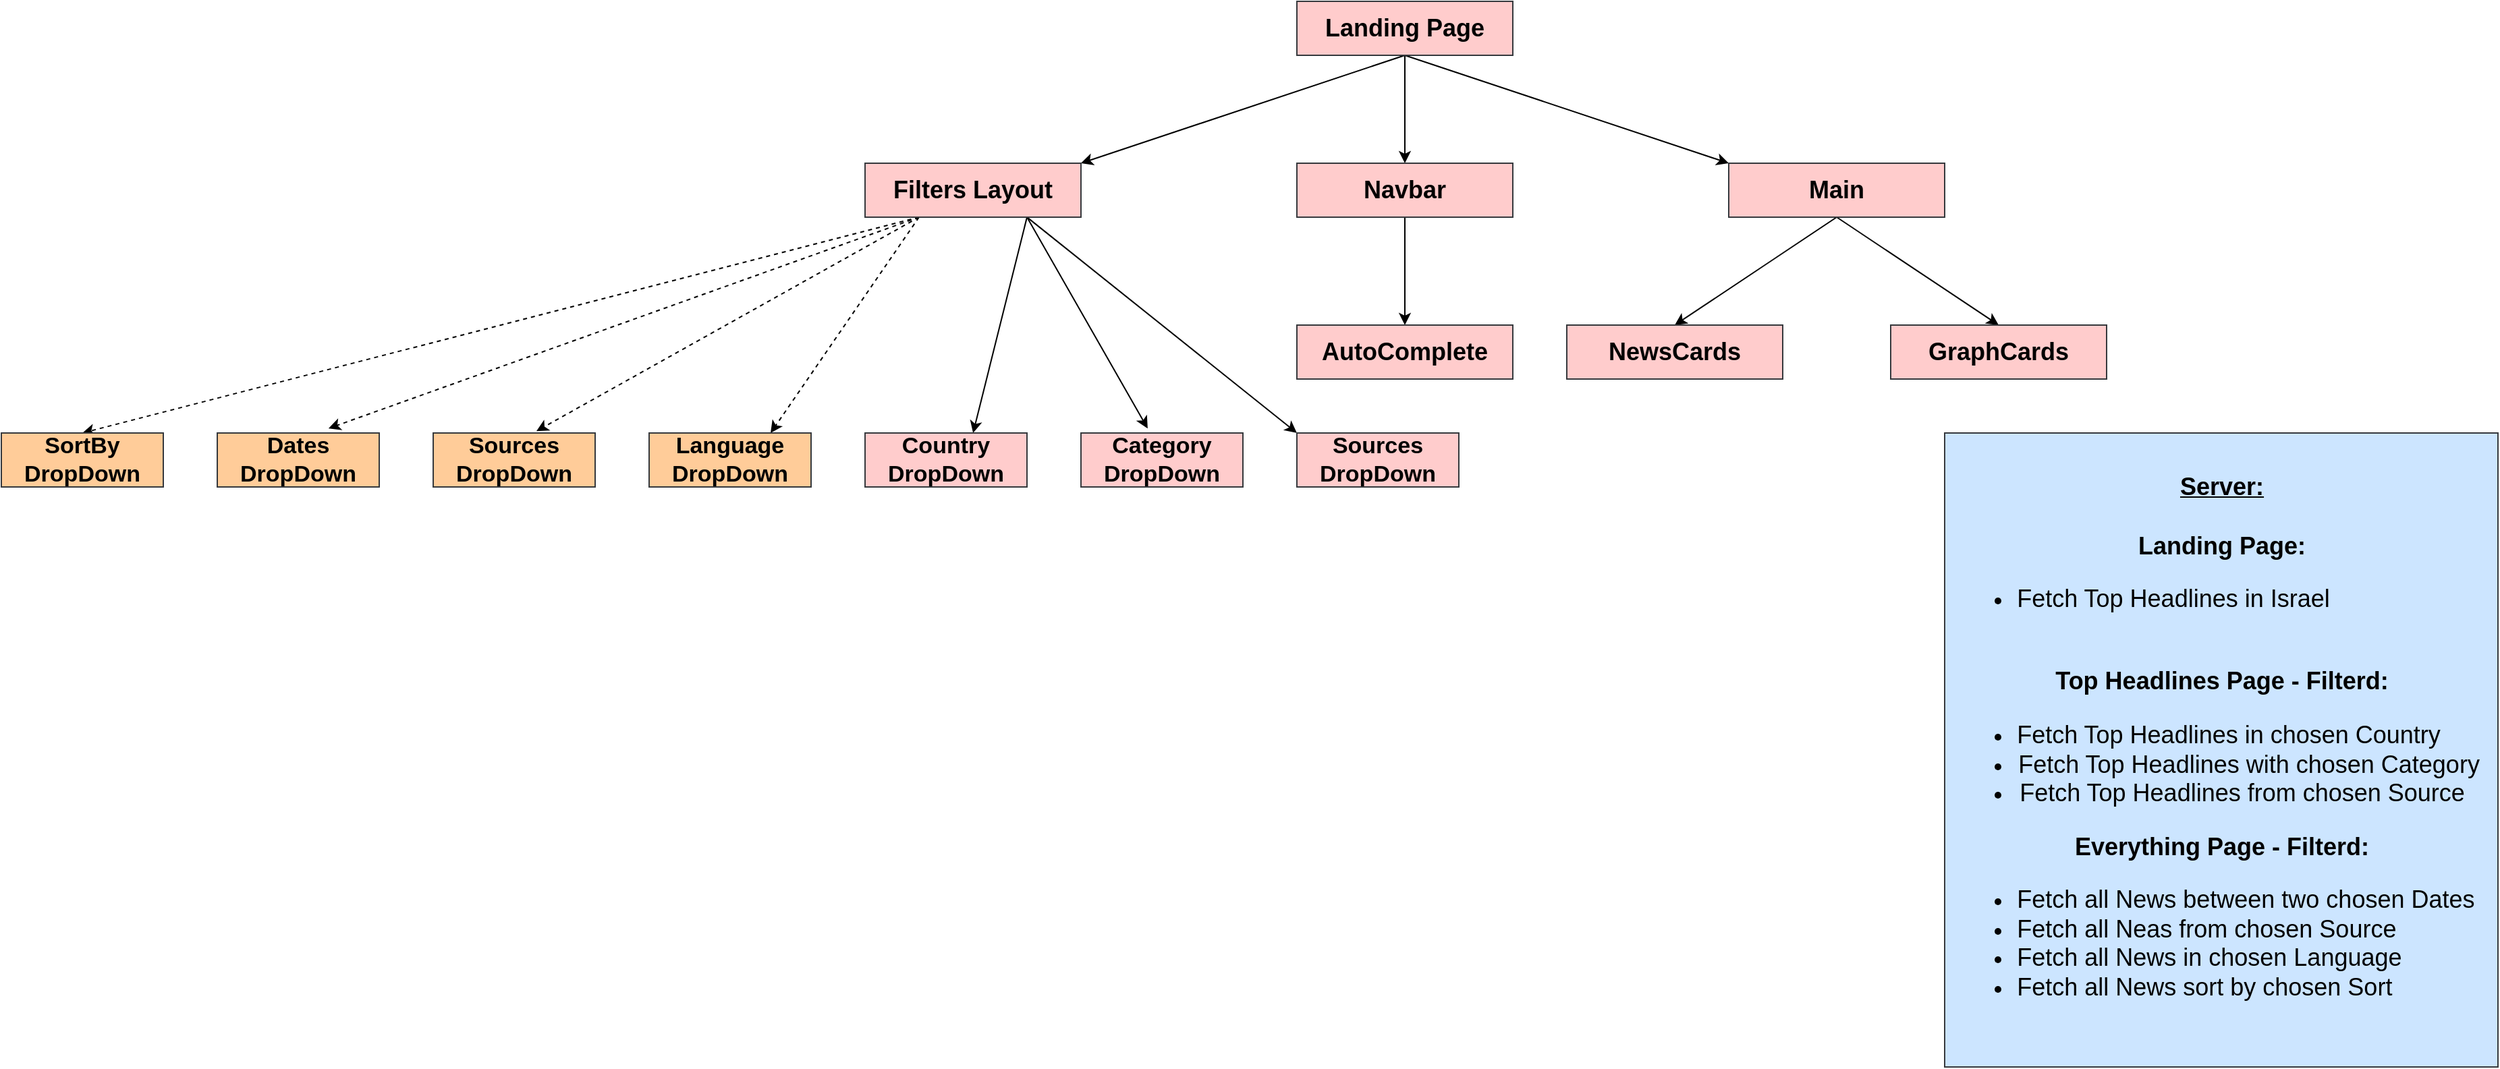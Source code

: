 <mxfile>
    <diagram id="DwdKK6togWyJAFF92k-o" name="Page-1">
        <mxGraphModel dx="2779" dy="1287" grid="1" gridSize="10" guides="1" tooltips="1" connect="1" arrows="1" fold="1" page="1" pageScale="1" pageWidth="827" pageHeight="1169" math="0" shadow="0">
            <root>
                <mxCell id="0"/>
                <mxCell id="1" parent="0"/>
                <mxCell id="6" style="edgeStyle=none;html=1;exitX=0.5;exitY=1;exitDx=0;exitDy=0;entryX=0.5;entryY=0;entryDx=0;entryDy=0;fontSize=18;fontColor=#000000;" edge="1" parent="1" source="2" target="3">
                    <mxGeometry relative="1" as="geometry"/>
                </mxCell>
                <mxCell id="7" style="edgeStyle=none;html=1;exitX=0.5;exitY=1;exitDx=0;exitDy=0;entryX=0;entryY=0;entryDx=0;entryDy=0;fontSize=18;fontColor=#000000;" edge="1" parent="1" source="2" target="5">
                    <mxGeometry relative="1" as="geometry"/>
                </mxCell>
                <mxCell id="8" style="edgeStyle=none;html=1;exitX=0.5;exitY=1;exitDx=0;exitDy=0;entryX=1;entryY=0;entryDx=0;entryDy=0;fontSize=18;fontColor=#000000;" edge="1" parent="1" source="2" target="4">
                    <mxGeometry relative="1" as="geometry"/>
                </mxCell>
                <mxCell id="2" value="&lt;b&gt;Landing Page&lt;/b&gt;" style="rounded=0;whiteSpace=wrap;html=1;fillColor=#ffcccc;strokeColor=#36393d;fontSize=18;fontColor=#000000;" vertex="1" parent="1">
                    <mxGeometry x="320" y="120" width="160" height="40" as="geometry"/>
                </mxCell>
                <mxCell id="14" style="edgeStyle=none;html=1;exitX=0.5;exitY=1;exitDx=0;exitDy=0;fontSize=18;fontColor=#000000;" edge="1" parent="1" source="3" target="11">
                    <mxGeometry relative="1" as="geometry"/>
                </mxCell>
                <mxCell id="3" value="&lt;b&gt;Navbar&lt;/b&gt;" style="rounded=0;whiteSpace=wrap;html=1;fillColor=#ffcccc;strokeColor=#36393d;fontSize=18;fontColor=#000000;" vertex="1" parent="1">
                    <mxGeometry x="320" y="240" width="160" height="40" as="geometry"/>
                </mxCell>
                <mxCell id="22" style="edgeStyle=none;html=1;exitX=0.75;exitY=1;exitDx=0;exitDy=0;entryX=0;entryY=0;entryDx=0;entryDy=0;fontSize=18;fontColor=#000000;" edge="1" parent="1" source="4" target="15">
                    <mxGeometry relative="1" as="geometry"/>
                </mxCell>
                <mxCell id="23" style="edgeStyle=none;html=1;exitX=0.75;exitY=1;exitDx=0;exitDy=0;entryX=0.412;entryY=-0.084;entryDx=0;entryDy=0;entryPerimeter=0;fontSize=18;fontColor=#000000;" edge="1" parent="1" source="4" target="16">
                    <mxGeometry relative="1" as="geometry"/>
                </mxCell>
                <mxCell id="24" style="edgeStyle=none;html=1;exitX=0.75;exitY=1;exitDx=0;exitDy=0;entryX=0.667;entryY=0;entryDx=0;entryDy=0;entryPerimeter=0;fontSize=18;fontColor=#000000;" edge="1" parent="1" source="4" target="17">
                    <mxGeometry relative="1" as="geometry"/>
                </mxCell>
                <mxCell id="25" style="edgeStyle=none;html=1;exitX=0.25;exitY=1;exitDx=0;exitDy=0;entryX=0.75;entryY=0;entryDx=0;entryDy=0;fontSize=18;fontColor=#000000;dashed=1;" edge="1" parent="1" source="4" target="18">
                    <mxGeometry relative="1" as="geometry"/>
                </mxCell>
                <mxCell id="26" style="edgeStyle=none;html=1;exitX=0.25;exitY=1;exitDx=0;exitDy=0;entryX=0.637;entryY=-0.034;entryDx=0;entryDy=0;entryPerimeter=0;fontSize=18;fontColor=#000000;dashed=1;" edge="1" parent="1" source="4" target="19">
                    <mxGeometry relative="1" as="geometry"/>
                </mxCell>
                <mxCell id="27" style="edgeStyle=none;html=1;exitX=0.25;exitY=1;exitDx=0;exitDy=0;entryX=0.687;entryY=-0.084;entryDx=0;entryDy=0;entryPerimeter=0;fontSize=18;fontColor=#000000;dashed=1;" edge="1" parent="1" source="4" target="20">
                    <mxGeometry relative="1" as="geometry"/>
                </mxCell>
                <mxCell id="28" style="edgeStyle=none;html=1;exitX=0.25;exitY=1;exitDx=0;exitDy=0;fontSize=18;fontColor=#000000;entryX=0.5;entryY=0;entryDx=0;entryDy=0;dashed=1;" edge="1" parent="1" source="4" target="21">
                    <mxGeometry relative="1" as="geometry">
                        <mxPoint x="-40" y="300" as="targetPoint"/>
                    </mxGeometry>
                </mxCell>
                <mxCell id="4" value="&lt;b&gt;Filters Layout&lt;/b&gt;" style="rounded=0;whiteSpace=wrap;html=1;fillColor=#ffcccc;strokeColor=#36393d;fontSize=18;fontColor=#000000;" vertex="1" parent="1">
                    <mxGeometry y="240" width="160" height="40" as="geometry"/>
                </mxCell>
                <mxCell id="12" style="edgeStyle=none;html=1;entryX=0.5;entryY=0;entryDx=0;entryDy=0;fontSize=18;fontColor=#000000;exitX=0.5;exitY=1;exitDx=0;exitDy=0;" edge="1" parent="1" source="5" target="9">
                    <mxGeometry relative="1" as="geometry"/>
                </mxCell>
                <mxCell id="13" style="edgeStyle=none;html=1;exitX=0.5;exitY=1;exitDx=0;exitDy=0;entryX=0.5;entryY=0;entryDx=0;entryDy=0;fontSize=18;fontColor=#000000;" edge="1" parent="1" source="5" target="10">
                    <mxGeometry relative="1" as="geometry"/>
                </mxCell>
                <mxCell id="5" value="&lt;b&gt;Main&lt;/b&gt;" style="rounded=0;whiteSpace=wrap;html=1;fillColor=#ffcccc;strokeColor=#36393d;fontSize=18;fontColor=#000000;" vertex="1" parent="1">
                    <mxGeometry x="640" y="240" width="160" height="40" as="geometry"/>
                </mxCell>
                <mxCell id="9" value="&lt;b&gt;GraphCards&lt;/b&gt;" style="rounded=0;whiteSpace=wrap;html=1;fillColor=#ffcccc;strokeColor=#36393d;fontSize=18;fontColor=#000000;" vertex="1" parent="1">
                    <mxGeometry x="760" y="360" width="160" height="40" as="geometry"/>
                </mxCell>
                <mxCell id="10" value="&lt;b&gt;NewsCards&lt;br&gt;&lt;/b&gt;" style="rounded=0;whiteSpace=wrap;html=1;fillColor=#ffcccc;strokeColor=#36393d;fontSize=18;fontColor=#000000;" vertex="1" parent="1">
                    <mxGeometry x="520" y="360" width="160" height="40" as="geometry"/>
                </mxCell>
                <mxCell id="11" value="&lt;b&gt;AutoComplete&lt;/b&gt;" style="rounded=0;whiteSpace=wrap;html=1;fillColor=#ffcccc;strokeColor=#36393d;fontSize=18;fontColor=#000000;" vertex="1" parent="1">
                    <mxGeometry x="320" y="360" width="160" height="40" as="geometry"/>
                </mxCell>
                <mxCell id="15" value="&lt;b style=&quot;font-size: 17px;&quot;&gt;&lt;font style=&quot;font-size: 17px;&quot;&gt;Sources&lt;br style=&quot;font-size: 17px;&quot;&gt;DropDown&lt;br style=&quot;font-size: 17px;&quot;&gt;&lt;/font&gt;&lt;/b&gt;" style="rounded=0;whiteSpace=wrap;html=1;fillColor=#ffcccc;strokeColor=#36393d;fontSize=17;fontColor=#000000;" vertex="1" parent="1">
                    <mxGeometry x="320" y="440" width="120" height="40" as="geometry"/>
                </mxCell>
                <mxCell id="16" value="&lt;b style=&quot;font-size: 17px;&quot;&gt;&lt;font style=&quot;font-size: 17px;&quot;&gt;Category&lt;br style=&quot;font-size: 17px;&quot;&gt;DropDown&lt;br style=&quot;font-size: 17px;&quot;&gt;&lt;/font&gt;&lt;/b&gt;" style="rounded=0;whiteSpace=wrap;html=1;fillColor=#ffcccc;strokeColor=#36393d;fontSize=17;fontColor=#000000;" vertex="1" parent="1">
                    <mxGeometry x="160" y="440" width="120" height="40" as="geometry"/>
                </mxCell>
                <mxCell id="17" value="&lt;b style=&quot;font-size: 17px;&quot;&gt;&lt;font style=&quot;font-size: 17px;&quot;&gt;Country&lt;br style=&quot;font-size: 17px;&quot;&gt;DropDown&lt;br style=&quot;font-size: 17px;&quot;&gt;&lt;/font&gt;&lt;/b&gt;" style="rounded=0;whiteSpace=wrap;html=1;fillColor=#ffcccc;strokeColor=#36393d;fontSize=17;fontColor=#000000;" vertex="1" parent="1">
                    <mxGeometry y="440" width="120" height="40" as="geometry"/>
                </mxCell>
                <mxCell id="18" value="&lt;b style=&quot;font-size: 17px;&quot;&gt;&lt;font style=&quot;font-size: 17px;&quot;&gt;Language&lt;br style=&quot;font-size: 17px;&quot;&gt;DropDown&lt;br style=&quot;font-size: 17px;&quot;&gt;&lt;/font&gt;&lt;/b&gt;" style="rounded=0;whiteSpace=wrap;html=1;fillColor=#ffcc99;strokeColor=#36393d;fontSize=17;fontColor=#000000;" vertex="1" parent="1">
                    <mxGeometry x="-160" y="440" width="120" height="40" as="geometry"/>
                </mxCell>
                <mxCell id="19" value="&lt;b style=&quot;font-size: 17px;&quot;&gt;&lt;font style=&quot;font-size: 17px;&quot;&gt;Sources&lt;br style=&quot;font-size: 17px;&quot;&gt;DropDown&lt;br style=&quot;font-size: 17px;&quot;&gt;&lt;/font&gt;&lt;/b&gt;" style="rounded=0;whiteSpace=wrap;html=1;fillColor=#ffcc99;strokeColor=#36393d;fontSize=17;fontColor=#000000;" vertex="1" parent="1">
                    <mxGeometry x="-320" y="440" width="120" height="40" as="geometry"/>
                </mxCell>
                <mxCell id="20" value="&lt;b style=&quot;font-size: 17px;&quot;&gt;&lt;font style=&quot;font-size: 17px;&quot;&gt;Dates&lt;br style=&quot;font-size: 17px;&quot;&gt;DropDown&lt;br style=&quot;font-size: 17px;&quot;&gt;&lt;/font&gt;&lt;/b&gt;" style="rounded=0;whiteSpace=wrap;html=1;fillColor=#ffcc99;strokeColor=#36393d;fontSize=17;fontColor=#000000;" vertex="1" parent="1">
                    <mxGeometry x="-480" y="440" width="120" height="40" as="geometry"/>
                </mxCell>
                <mxCell id="21" value="&lt;b style=&quot;font-size: 17px;&quot;&gt;&lt;font style=&quot;font-size: 17px;&quot;&gt;SortBy&lt;br style=&quot;font-size: 17px;&quot;&gt;DropDown&lt;br style=&quot;font-size: 17px;&quot;&gt;&lt;/font&gt;&lt;/b&gt;" style="rounded=0;whiteSpace=wrap;html=1;fillColor=#ffcc99;strokeColor=#36393d;fontSize=17;fontColor=#000000;" vertex="1" parent="1">
                    <mxGeometry x="-640" y="440" width="120" height="40" as="geometry"/>
                </mxCell>
                <mxCell id="30" value="&lt;b&gt;&lt;u&gt;Server:&lt;br&gt;&lt;/u&gt;&lt;/b&gt;&lt;br&gt;&lt;b&gt;Landing Page:&lt;/b&gt;&lt;br&gt;&lt;div style=&quot;text-align: left;&quot;&gt;&lt;ul&gt;&lt;li&gt;Fetch Top Headlines in Israel&lt;/li&gt;&lt;/ul&gt;&lt;/div&gt;&lt;br&gt;&lt;b&gt;Top Headlines Page - Filterd:&lt;/b&gt;&lt;br&gt;&lt;div style=&quot;&quot;&gt;&lt;ul&gt;&lt;li&gt;Fetch Top Headlines in chosen Country&amp;nbsp; &amp;nbsp; &amp;nbsp;&amp;nbsp;&lt;/li&gt;&lt;li&gt;Fetch Top Headlines with chosen Category&lt;/li&gt;&lt;li&gt;Fetch Top Headlines from chosen Source&amp;nbsp;&amp;nbsp;&lt;/li&gt;&lt;/ul&gt;&lt;div style=&quot;&quot;&gt;&lt;b&gt;Everything Page - Filterd:&lt;/b&gt;&lt;/div&gt;&lt;div style=&quot;text-align: left;&quot;&gt;&lt;ul&gt;&lt;li&gt;Fetch all News between two chosen Dates&lt;/li&gt;&lt;li&gt;Fetch all Neas from chosen Source&lt;/li&gt;&lt;li&gt;Fetch all News in chosen Language&lt;/li&gt;&lt;li&gt;Fetch all News sort by chosen Sort&lt;/li&gt;&lt;/ul&gt;&lt;/div&gt;&lt;/div&gt;" style="text;html=1;align=center;verticalAlign=middle;resizable=0;points=[];autosize=1;strokeColor=#36393d;fillColor=#cce5ff;fontSize=18;fontColor=#000000;" vertex="1" parent="1">
                    <mxGeometry x="800" y="440" width="410" height="470" as="geometry"/>
                </mxCell>
            </root>
        </mxGraphModel>
    </diagram>
</mxfile>